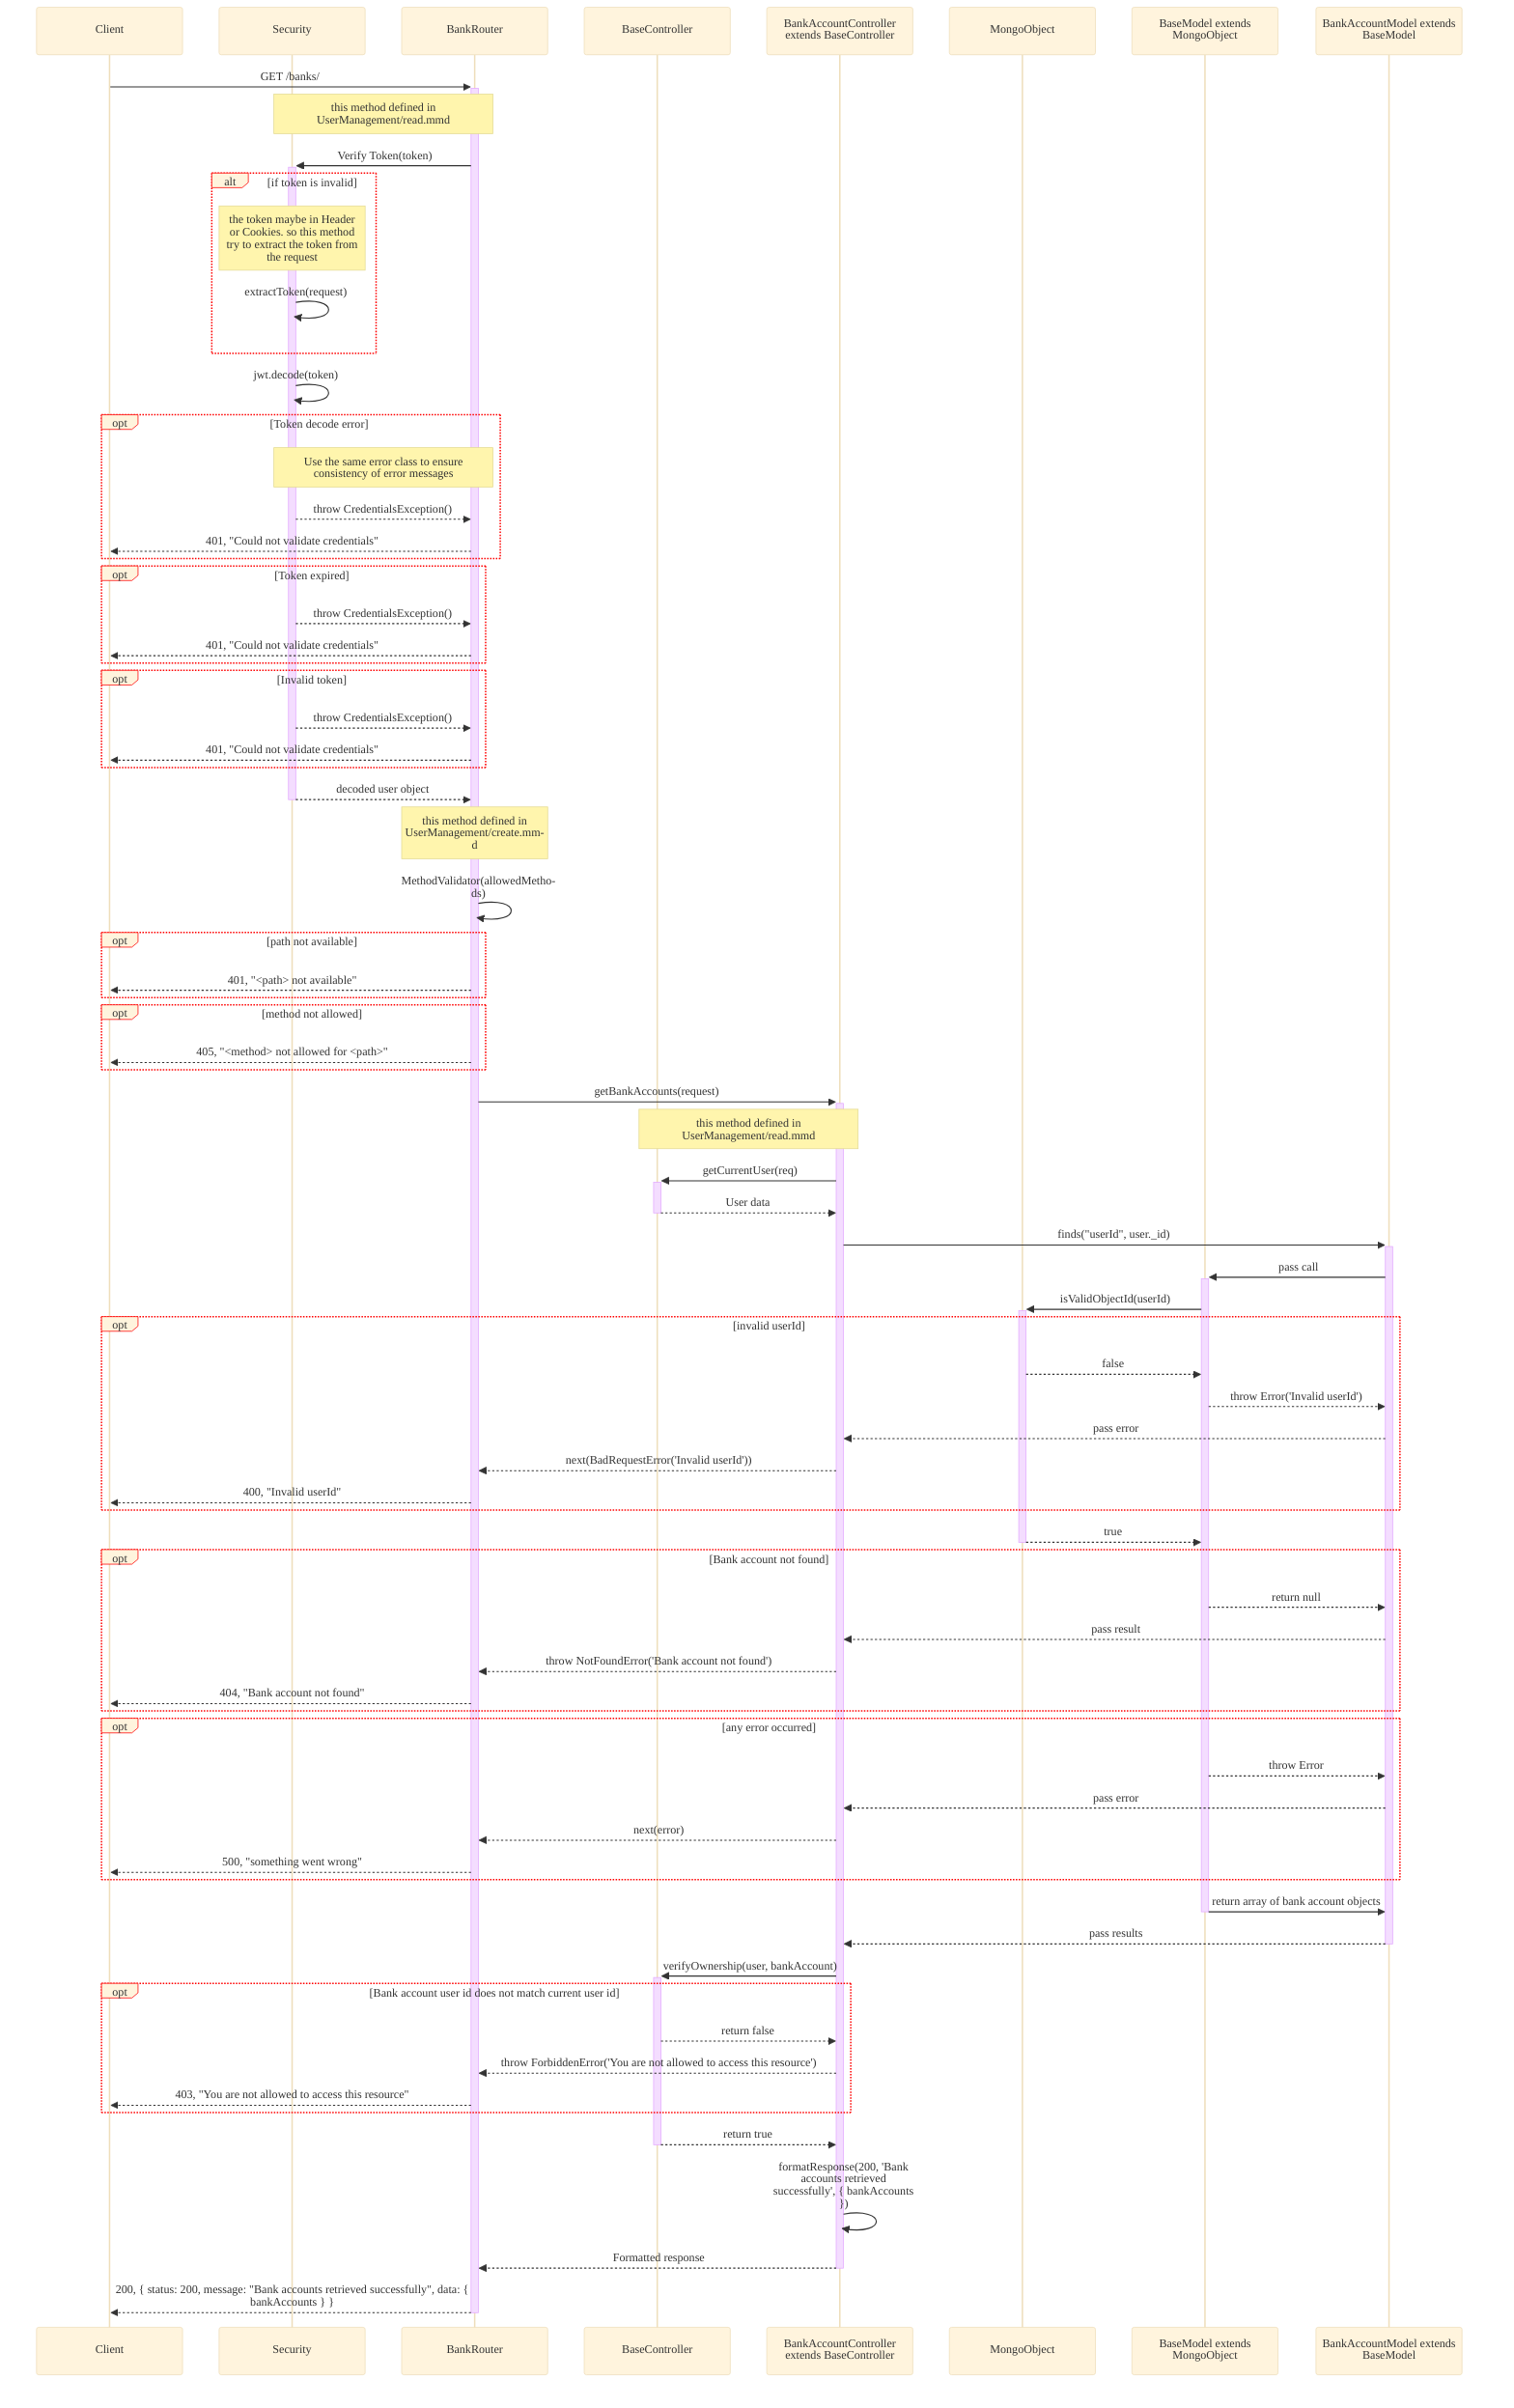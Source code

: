 %%{
    init: {
        "theme":"base",
        "themeVariables": {
            "fontFamily": "system-ui",
            'labelBoxBorderColor': '#ff0000'
        },
        "sequence": { 
            "wrap": true, 
            "width": 200 
        } 
    }
}%%
sequenceDiagram
    participant Client
    participant Sec as Security
    participant Router as BankRouter
    participant BaseCont as BaseController
    participant Cont as BankAccountController extends BaseController
    participant Mongo as MongoObject
    participant BaseModel as BaseModel extends MongoObject
    participant Model as BankAccountModel extends BaseModel

    Client->>+Router: GET /banks/
    Note over Sec, Router: this method defined in UserManagement/read.mmd
    Router->>+Sec: Verify Token(token)
    alt if token is invalid
    Note over Sec: the token maybe in Header or Cookies. so this method try to extract the token from the request
        Sec->>Sec: extractToken(request)
    end
    Sec->>Sec: jwt.decode(token)
    opt Token decode error
        Note over Sec, Router: Use the same error class to ensure consistency of error messages 
        Sec-->>Router: throw CredentialsException()
        Router-->>Client: 401, "Could not validate credentials"
    end
    opt Token expired
        Sec-->>Router: throw CredentialsException()
        Router-->>Client: 401, "Could not validate credentials"
    end
    opt Invalid token
        Sec-->>Router: throw CredentialsException()
        Router-->>Client: 401, "Could not validate credentials"
    end
    Sec-->>-Router: decoded user object
    Note over Router : this method defined in UserManagement/create.mmd
    Router->>Router: MethodValidator(allowedMethods)
    opt path not available
        Router-->>Client: 401, "<path> not available"
    end
    opt method not allowed
        Router-->>Client: 405, "<method> not allowed for <path>"
    end
    Router->>+Cont: getBankAccounts(request)
    Note over Cont, BaseCont: this method defined in UserManagement/read.mmd
    Cont->>+BaseCont: getCurrentUser(req)
    BaseCont-->>-Cont: User data
    Cont->>+Model: finds("userId", user._id)
    Model->>+BaseModel: pass call
    BaseModel->>+Mongo: isValidObjectId(userId)
    opt invalid userId
        Mongo-->>BaseModel: false
        BaseModel-->>Model: throw Error('Invalid userId')
        Model-->>Cont: pass error
        Cont-->>Router: next(BadRequestError('Invalid userId'))
        Router-->>Client: 400, "Invalid userId"
    end
    Mongo-->>-BaseModel: true
    opt Bank account not found
        BaseModel-->>Model: return null
        Model-->>Cont: pass result
        Cont-->>Router: throw NotFoundError('Bank account not found')
        Router-->>Client: 404, "Bank account not found"
    end
    opt any error occurred
        BaseModel-->>Model: throw Error
        Model-->>Cont: pass error
        Cont-->>Router: next(error)
        Router-->>Client: 500, "something went wrong"
    end
    BaseModel->>-Model: return array of bank account objects
    Model-->>-Cont: pass results
    Cont->>+BaseCont: verifyOwnership(user, bankAccount)
    opt Bank account user id does not match current user id
        BaseCont-->>Cont: return false
        Cont-->>Router: throw ForbiddenError('You are not allowed to access this resource')
        Router-->>Client: 403, "You are not allowed to access this resource"
    end
    BaseCont-->>-Cont: return true
    Cont->>Cont: formatResponse(200, 'Bank accounts retrieved successfully', { bankAccounts })
    Cont-->>-Router: Formatted response
    Router-->>-Client: 200, { status: 200, message: "Bank accounts retrieved successfully", data: { bankAccounts } }